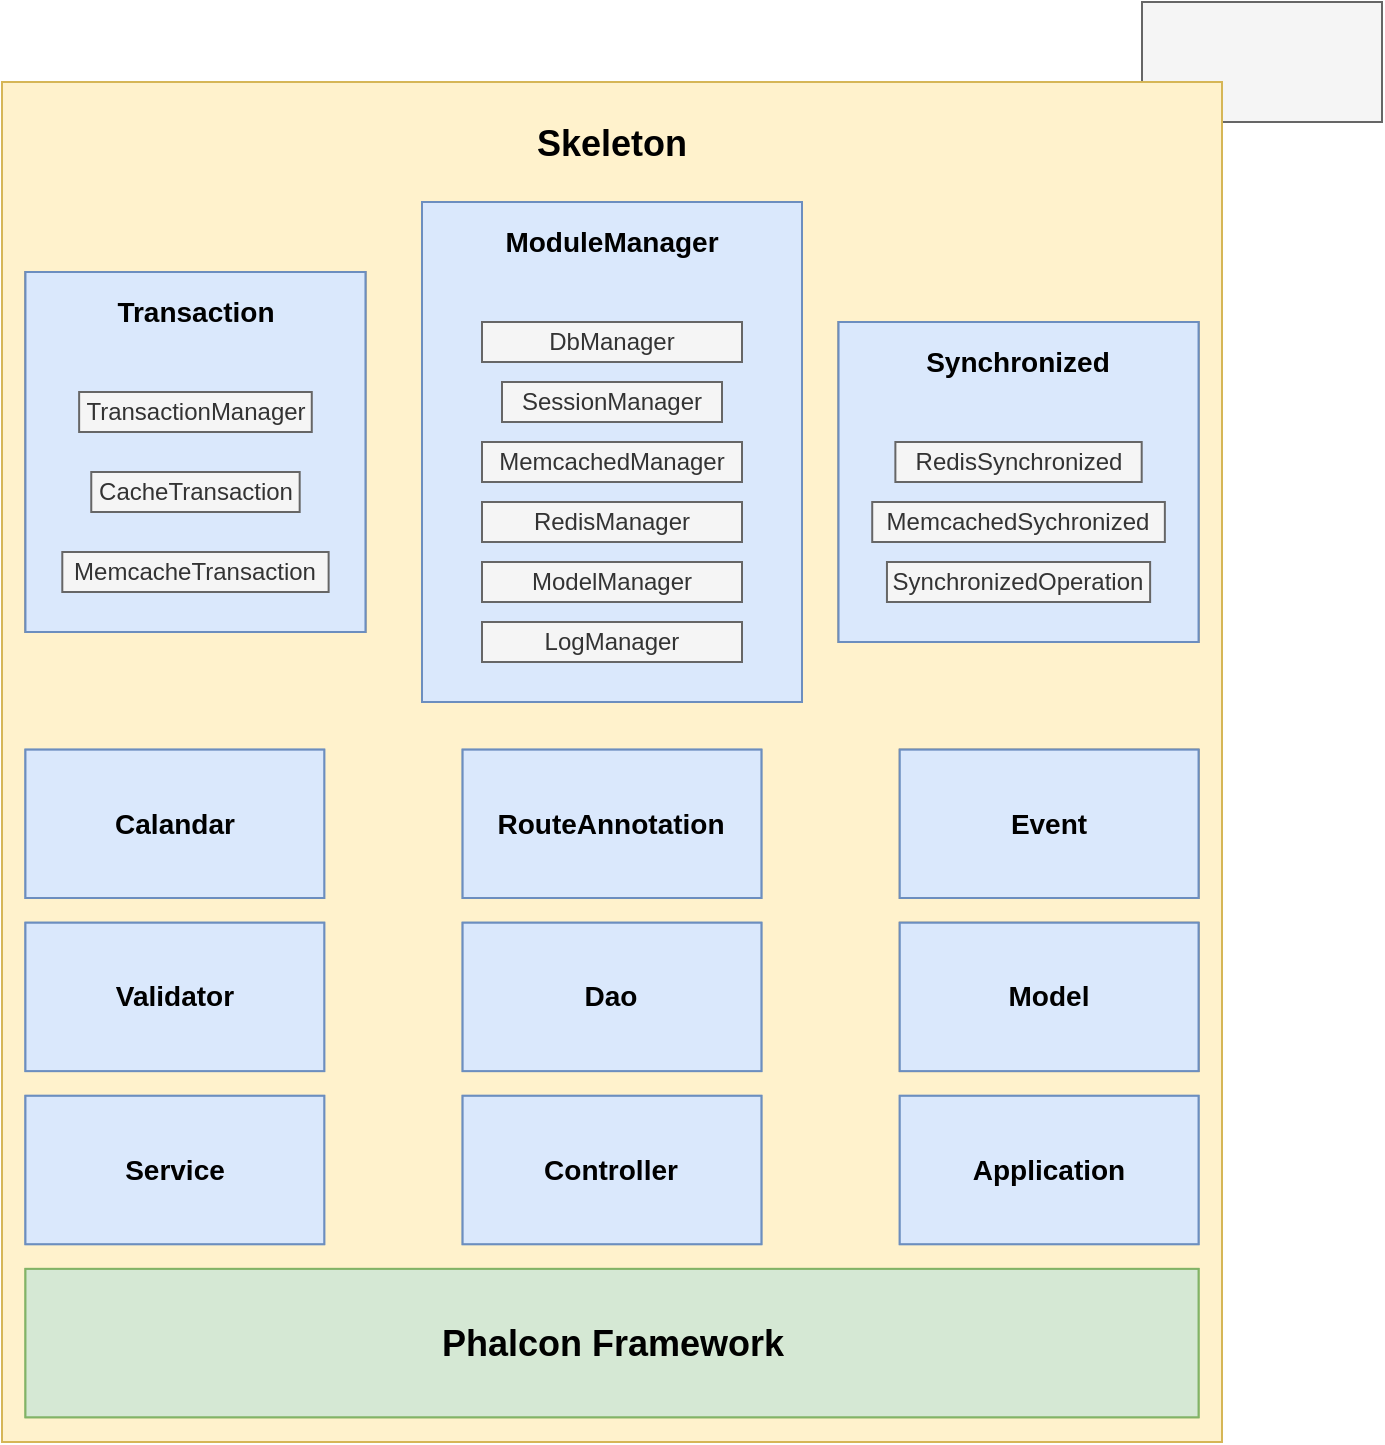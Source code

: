 <mxfile version="12.7.4" type="github">
  <diagram id="fESsGORYJWLkJfKYe1wg" name="Page-1">
    <mxGraphModel dx="460" dy="752" grid="1" gridSize="10" guides="1" tooltips="1" connect="1" arrows="1" fold="1" page="1" pageScale="1" pageWidth="827" pageHeight="1169" math="0" shadow="0">
      <root>
        <mxCell id="0" />
        <mxCell id="1" parent="0" />
        <mxCell id="586JNm73XKSZ_ww5PlsH-11" value="" style="group;fillColor=#dae8fc;strokeColor=#6c8ebf;" vertex="1" connectable="0" parent="1">
          <mxGeometry x="60" y="140" width="450" height="550" as="geometry" />
        </mxCell>
        <mxCell id="586JNm73XKSZ_ww5PlsH-34" value="" style="group;fillColor=#f5f5f5;strokeColor=#666666;fontColor=#333333;" vertex="1" connectable="0" parent="1">
          <mxGeometry x="580" y="70" width="120" height="60" as="geometry" />
        </mxCell>
        <mxCell id="586JNm73XKSZ_ww5PlsH-89" value="" style="group" vertex="1" connectable="0" parent="1">
          <mxGeometry x="10" y="110" width="610" height="680" as="geometry" />
        </mxCell>
        <mxCell id="586JNm73XKSZ_ww5PlsH-4" value="" style="group;fillColor=#fff2cc;strokeColor=#d6b656;" vertex="1" connectable="0" parent="586JNm73XKSZ_ww5PlsH-89">
          <mxGeometry width="610.0" height="680" as="geometry" />
        </mxCell>
        <mxCell id="586JNm73XKSZ_ww5PlsH-2" value="" style="rounded=0;whiteSpace=wrap;html=1;fillColor=#fff2cc;strokeColor=#d6b656;" vertex="1" parent="586JNm73XKSZ_ww5PlsH-4">
          <mxGeometry width="610.0" height="680.0" as="geometry" />
        </mxCell>
        <mxCell id="586JNm73XKSZ_ww5PlsH-3" value="&lt;font style=&quot;font-size: 18px&quot;&gt;&lt;b&gt;Skeleton&lt;/b&gt;&lt;/font&gt;" style="text;html=1;strokeColor=none;fillColor=none;align=center;verticalAlign=middle;whiteSpace=wrap;rounded=0;" vertex="1" parent="586JNm73XKSZ_ww5PlsH-4">
          <mxGeometry y="15.455" width="610.0" height="30.909" as="geometry" />
        </mxCell>
        <mxCell id="586JNm73XKSZ_ww5PlsH-7" value="" style="group;fillColor=#d5e8d4;strokeColor=#82b366;" vertex="1" connectable="0" parent="586JNm73XKSZ_ww5PlsH-4">
          <mxGeometry x="11.731" y="593.455" width="586.538" height="74.182" as="geometry" />
        </mxCell>
        <mxCell id="586JNm73XKSZ_ww5PlsH-5" value="" style="rounded=0;whiteSpace=wrap;html=1;fillColor=#d5e8d4;strokeColor=#82b366;" vertex="1" parent="586JNm73XKSZ_ww5PlsH-7">
          <mxGeometry width="586.538" height="74.182" as="geometry" />
        </mxCell>
        <mxCell id="586JNm73XKSZ_ww5PlsH-6" value="&lt;font style=&quot;font-size: 18px&quot;&gt;&lt;b&gt;Phalcon Framework&lt;/b&gt;&lt;/font&gt;" style="text;html=1;strokeColor=none;fillColor=none;align=center;verticalAlign=middle;whiteSpace=wrap;rounded=0;" vertex="1" parent="586JNm73XKSZ_ww5PlsH-7">
          <mxGeometry y="24.727" width="586.538" height="24.727" as="geometry" />
        </mxCell>
        <mxCell id="586JNm73XKSZ_ww5PlsH-14" value="" style="group;fillColor=#dae8fc;strokeColor=#6c8ebf;" vertex="1" connectable="0" parent="586JNm73XKSZ_ww5PlsH-4">
          <mxGeometry x="448.882" y="506.909" width="149.388" height="74.182" as="geometry" />
        </mxCell>
        <mxCell id="586JNm73XKSZ_ww5PlsH-12" value="" style="rounded=0;whiteSpace=wrap;html=1;fillColor=#dae8fc;strokeColor=#6c8ebf;" vertex="1" parent="586JNm73XKSZ_ww5PlsH-14">
          <mxGeometry width="149.388" height="74.182" as="geometry" />
        </mxCell>
        <mxCell id="586JNm73XKSZ_ww5PlsH-13" value="&lt;font style=&quot;font-size: 14px&quot;&gt;&lt;b&gt;Application&lt;/b&gt;&lt;/font&gt;" style="text;html=1;strokeColor=none;fillColor=none;align=center;verticalAlign=middle;whiteSpace=wrap;rounded=0;" vertex="1" parent="586JNm73XKSZ_ww5PlsH-14">
          <mxGeometry y="24.727" width="149.388" height="24.727" as="geometry" />
        </mxCell>
        <mxCell id="586JNm73XKSZ_ww5PlsH-64" value="" style="group;fillColor=#dae8fc;strokeColor=#6c8ebf;" vertex="1" connectable="0" parent="586JNm73XKSZ_ww5PlsH-4">
          <mxGeometry x="230.311" y="506.909" width="149.388" height="74.182" as="geometry" />
        </mxCell>
        <mxCell id="586JNm73XKSZ_ww5PlsH-65" value="" style="rounded=0;whiteSpace=wrap;html=1;fillColor=#dae8fc;strokeColor=#6c8ebf;" vertex="1" parent="586JNm73XKSZ_ww5PlsH-64">
          <mxGeometry width="149.388" height="74.182" as="geometry" />
        </mxCell>
        <mxCell id="586JNm73XKSZ_ww5PlsH-66" value="&lt;font style=&quot;font-size: 14px&quot;&gt;&lt;b&gt;Controller&lt;/b&gt;&lt;/font&gt;" style="text;html=1;strokeColor=none;fillColor=none;align=center;verticalAlign=middle;whiteSpace=wrap;rounded=0;" vertex="1" parent="586JNm73XKSZ_ww5PlsH-64">
          <mxGeometry y="24.727" width="149.388" height="24.727" as="geometry" />
        </mxCell>
        <mxCell id="586JNm73XKSZ_ww5PlsH-61" value="" style="group;fillColor=#dae8fc;strokeColor=#6c8ebf;" vertex="1" connectable="0" parent="586JNm73XKSZ_ww5PlsH-4">
          <mxGeometry x="11.726" y="506.909" width="149.388" height="74.182" as="geometry" />
        </mxCell>
        <mxCell id="586JNm73XKSZ_ww5PlsH-62" value="" style="rounded=0;whiteSpace=wrap;html=1;fillColor=#dae8fc;strokeColor=#6c8ebf;" vertex="1" parent="586JNm73XKSZ_ww5PlsH-61">
          <mxGeometry width="149.388" height="74.182" as="geometry" />
        </mxCell>
        <mxCell id="586JNm73XKSZ_ww5PlsH-63" value="&lt;font style=&quot;font-size: 14px&quot;&gt;&lt;b&gt;Service&lt;/b&gt;&lt;/font&gt;" style="text;html=1;strokeColor=none;fillColor=none;align=center;verticalAlign=middle;whiteSpace=wrap;rounded=0;" vertex="1" parent="586JNm73XKSZ_ww5PlsH-61">
          <mxGeometry y="24.727" width="149.388" height="24.727" as="geometry" />
        </mxCell>
        <mxCell id="586JNm73XKSZ_ww5PlsH-15" value="" style="group;fillColor=#f5f5f5;strokeColor=#666666;fontColor=#333333;" vertex="1" connectable="0" parent="586JNm73XKSZ_ww5PlsH-4">
          <mxGeometry x="448.878" y="420.364" width="149.388" height="74.182" as="geometry" />
        </mxCell>
        <mxCell id="586JNm73XKSZ_ww5PlsH-16" value="" style="rounded=0;whiteSpace=wrap;html=1;fillColor=#dae8fc;strokeColor=#6c8ebf;" vertex="1" parent="586JNm73XKSZ_ww5PlsH-15">
          <mxGeometry width="149.388" height="74.182" as="geometry" />
        </mxCell>
        <mxCell id="586JNm73XKSZ_ww5PlsH-17" value="&lt;font style=&quot;font-size: 14px&quot;&gt;&lt;b&gt;Model&lt;/b&gt;&lt;/font&gt;" style="text;html=1;strokeColor=none;fillColor=none;align=center;verticalAlign=middle;whiteSpace=wrap;rounded=0;" vertex="1" parent="586JNm73XKSZ_ww5PlsH-15">
          <mxGeometry y="24.727" width="149.388" height="24.727" as="geometry" />
        </mxCell>
        <mxCell id="586JNm73XKSZ_ww5PlsH-94" value="" style="group;fillColor=#dae8fc;strokeColor=#6c8ebf;" vertex="1" connectable="0" parent="586JNm73XKSZ_ww5PlsH-4">
          <mxGeometry x="230.311" y="420.364" width="149.388" height="74.182" as="geometry" />
        </mxCell>
        <mxCell id="586JNm73XKSZ_ww5PlsH-95" value="" style="rounded=0;whiteSpace=wrap;html=1;fillColor=#dae8fc;strokeColor=#6c8ebf;" vertex="1" parent="586JNm73XKSZ_ww5PlsH-94">
          <mxGeometry width="149.388" height="74.182" as="geometry" />
        </mxCell>
        <mxCell id="586JNm73XKSZ_ww5PlsH-96" value="&lt;font style=&quot;font-size: 14px&quot;&gt;&lt;b&gt;Dao&lt;/b&gt;&lt;/font&gt;" style="text;html=1;strokeColor=none;fillColor=none;align=center;verticalAlign=middle;whiteSpace=wrap;rounded=0;" vertex="1" parent="586JNm73XKSZ_ww5PlsH-94">
          <mxGeometry y="24.727" width="149.388" height="24.727" as="geometry" />
        </mxCell>
        <mxCell id="586JNm73XKSZ_ww5PlsH-97" value="" style="group;fillColor=#dae8fc;strokeColor=#6c8ebf;" vertex="1" connectable="0" parent="586JNm73XKSZ_ww5PlsH-4">
          <mxGeometry x="11.726" y="420.364" width="149.388" height="74.182" as="geometry" />
        </mxCell>
        <mxCell id="586JNm73XKSZ_ww5PlsH-98" value="" style="rounded=0;whiteSpace=wrap;html=1;fillColor=#dae8fc;strokeColor=#6c8ebf;" vertex="1" parent="586JNm73XKSZ_ww5PlsH-97">
          <mxGeometry width="149.388" height="74.182" as="geometry" />
        </mxCell>
        <mxCell id="586JNm73XKSZ_ww5PlsH-99" value="&lt;font style=&quot;font-size: 14px&quot;&gt;&lt;b&gt;Validator&lt;/b&gt;&lt;/font&gt;" style="text;html=1;strokeColor=none;fillColor=none;align=center;verticalAlign=middle;whiteSpace=wrap;rounded=0;" vertex="1" parent="586JNm73XKSZ_ww5PlsH-97">
          <mxGeometry y="24.727" width="149.388" height="24.727" as="geometry" />
        </mxCell>
        <mxCell id="586JNm73XKSZ_ww5PlsH-104" value="" style="group;fillColor=#f5f5f5;strokeColor=#666666;fontColor=#333333;" vertex="1" connectable="0" parent="586JNm73XKSZ_ww5PlsH-4">
          <mxGeometry x="448.878" y="333.818" width="149.388" height="74.182" as="geometry" />
        </mxCell>
        <mxCell id="586JNm73XKSZ_ww5PlsH-105" value="" style="rounded=0;whiteSpace=wrap;html=1;fillColor=#dae8fc;strokeColor=#6c8ebf;" vertex="1" parent="586JNm73XKSZ_ww5PlsH-104">
          <mxGeometry width="149.388" height="74.182" as="geometry" />
        </mxCell>
        <mxCell id="586JNm73XKSZ_ww5PlsH-106" value="&lt;font style=&quot;font-size: 14px&quot;&gt;&lt;b&gt;Event&lt;/b&gt;&lt;/font&gt;" style="text;html=1;strokeColor=none;fillColor=none;align=center;verticalAlign=middle;whiteSpace=wrap;rounded=0;" vertex="1" parent="586JNm73XKSZ_ww5PlsH-104">
          <mxGeometry y="24.727" width="149.388" height="24.727" as="geometry" />
        </mxCell>
        <mxCell id="586JNm73XKSZ_ww5PlsH-107" value="" style="group;fillColor=#dae8fc;strokeColor=#6c8ebf;" vertex="1" connectable="0" parent="586JNm73XKSZ_ww5PlsH-4">
          <mxGeometry x="230.311" y="333.818" width="149.388" height="74.182" as="geometry" />
        </mxCell>
        <mxCell id="586JNm73XKSZ_ww5PlsH-108" value="" style="rounded=0;whiteSpace=wrap;html=1;fillColor=#dae8fc;strokeColor=#6c8ebf;" vertex="1" parent="586JNm73XKSZ_ww5PlsH-107">
          <mxGeometry width="149.388" height="74.182" as="geometry" />
        </mxCell>
        <mxCell id="586JNm73XKSZ_ww5PlsH-109" value="&lt;font style=&quot;font-size: 14px&quot;&gt;&lt;b&gt;RouteAnnotation&lt;/b&gt;&lt;/font&gt;" style="text;html=1;strokeColor=none;fillColor=none;align=center;verticalAlign=middle;whiteSpace=wrap;rounded=0;" vertex="1" parent="586JNm73XKSZ_ww5PlsH-107">
          <mxGeometry y="24.727" width="149.388" height="24.727" as="geometry" />
        </mxCell>
        <mxCell id="586JNm73XKSZ_ww5PlsH-110" value="" style="group;fillColor=#dae8fc;strokeColor=#6c8ebf;" vertex="1" connectable="0" parent="586JNm73XKSZ_ww5PlsH-4">
          <mxGeometry x="11.726" y="333.818" width="149.388" height="74.182" as="geometry" />
        </mxCell>
        <mxCell id="586JNm73XKSZ_ww5PlsH-111" value="" style="rounded=0;whiteSpace=wrap;html=1;fillColor=#dae8fc;strokeColor=#6c8ebf;" vertex="1" parent="586JNm73XKSZ_ww5PlsH-110">
          <mxGeometry width="149.388" height="74.182" as="geometry" />
        </mxCell>
        <mxCell id="586JNm73XKSZ_ww5PlsH-112" value="&lt;font style=&quot;font-size: 14px&quot;&gt;&lt;b&gt;Calandar&lt;/b&gt;&lt;/font&gt;" style="text;html=1;strokeColor=none;fillColor=none;align=center;verticalAlign=middle;whiteSpace=wrap;rounded=0;" vertex="1" parent="586JNm73XKSZ_ww5PlsH-110">
          <mxGeometry y="24.727" width="149.388" height="24.727" as="geometry" />
        </mxCell>
        <mxCell id="586JNm73XKSZ_ww5PlsH-52" value="" style="group;fillColor=#f5f5f5;strokeColor=#666666;fontColor=#333333;" vertex="1" connectable="0" parent="586JNm73XKSZ_ww5PlsH-4">
          <mxGeometry x="210" y="60" width="190" height="250" as="geometry" />
        </mxCell>
        <mxCell id="586JNm73XKSZ_ww5PlsH-53" value="" style="rounded=0;whiteSpace=wrap;html=1;fillColor=#dae8fc;strokeColor=#6c8ebf;" vertex="1" parent="586JNm73XKSZ_ww5PlsH-52">
          <mxGeometry width="190" height="250.0" as="geometry" />
        </mxCell>
        <mxCell id="586JNm73XKSZ_ww5PlsH-54" value="&lt;span style=&quot;font-size: 14px&quot;&gt;&lt;b&gt;ModuleManager&lt;/b&gt;&lt;/span&gt;" style="text;html=1;strokeColor=none;fillColor=none;align=center;verticalAlign=middle;whiteSpace=wrap;rounded=0;" vertex="1" parent="586JNm73XKSZ_ww5PlsH-52">
          <mxGeometry y="10" width="190" height="20" as="geometry" />
        </mxCell>
        <mxCell id="586JNm73XKSZ_ww5PlsH-55" value="SessionManager" style="text;html=1;align=center;verticalAlign=middle;whiteSpace=wrap;rounded=0;fillColor=#f5f5f5;strokeColor=#666666;fontColor=#333333;" vertex="1" parent="586JNm73XKSZ_ww5PlsH-52">
          <mxGeometry x="40" y="90" width="110" height="20" as="geometry" />
        </mxCell>
        <mxCell id="586JNm73XKSZ_ww5PlsH-56" value="MemcachedManager" style="text;html=1;align=center;verticalAlign=middle;whiteSpace=wrap;rounded=0;fillColor=#f5f5f5;strokeColor=#666666;fontColor=#333333;" vertex="1" parent="586JNm73XKSZ_ww5PlsH-52">
          <mxGeometry x="30" y="120" width="130" height="20" as="geometry" />
        </mxCell>
        <mxCell id="586JNm73XKSZ_ww5PlsH-57" value="DbManager" style="text;html=1;align=center;verticalAlign=middle;whiteSpace=wrap;rounded=0;fillColor=#f5f5f5;strokeColor=#666666;fontColor=#333333;" vertex="1" parent="586JNm73XKSZ_ww5PlsH-52">
          <mxGeometry x="30" y="60" width="130" height="20" as="geometry" />
        </mxCell>
        <mxCell id="586JNm73XKSZ_ww5PlsH-58" value="RedisManager" style="text;html=1;align=center;verticalAlign=middle;whiteSpace=wrap;rounded=0;fillColor=#f5f5f5;strokeColor=#666666;fontColor=#333333;" vertex="1" parent="586JNm73XKSZ_ww5PlsH-52">
          <mxGeometry x="30" y="150" width="130" height="20" as="geometry" />
        </mxCell>
        <mxCell id="586JNm73XKSZ_ww5PlsH-59" value="ModelManager" style="text;html=1;align=center;verticalAlign=middle;whiteSpace=wrap;rounded=0;fillColor=#f5f5f5;strokeColor=#666666;fontColor=#333333;" vertex="1" parent="586JNm73XKSZ_ww5PlsH-52">
          <mxGeometry x="30" y="180" width="130" height="20" as="geometry" />
        </mxCell>
        <mxCell id="586JNm73XKSZ_ww5PlsH-60" value="LogManager" style="text;html=1;align=center;verticalAlign=middle;whiteSpace=wrap;rounded=0;fillColor=#f5f5f5;strokeColor=#666666;fontColor=#333333;" vertex="1" parent="586JNm73XKSZ_ww5PlsH-52">
          <mxGeometry x="30" y="210" width="130" height="20" as="geometry" />
        </mxCell>
        <mxCell id="586JNm73XKSZ_ww5PlsH-44" value="" style="group;fillColor=#f5f5f5;strokeColor=#666666;fontColor=#333333;" vertex="1" connectable="0" parent="586JNm73XKSZ_ww5PlsH-4">
          <mxGeometry x="11.73" y="95" width="170" height="180" as="geometry" />
        </mxCell>
        <mxCell id="586JNm73XKSZ_ww5PlsH-35" value="" style="rounded=0;whiteSpace=wrap;html=1;fillColor=#dae8fc;strokeColor=#6c8ebf;" vertex="1" parent="586JNm73XKSZ_ww5PlsH-44">
          <mxGeometry width="170" height="180" as="geometry" />
        </mxCell>
        <mxCell id="586JNm73XKSZ_ww5PlsH-36" value="&lt;font style=&quot;font-size: 14px&quot;&gt;&lt;b&gt;Transaction&lt;/b&gt;&lt;/font&gt;" style="text;html=1;strokeColor=none;fillColor=none;align=center;verticalAlign=middle;whiteSpace=wrap;rounded=0;" vertex="1" parent="586JNm73XKSZ_ww5PlsH-44">
          <mxGeometry y="10" width="170" height="20" as="geometry" />
        </mxCell>
        <mxCell id="586JNm73XKSZ_ww5PlsH-45" value="CacheTransaction" style="text;html=1;align=center;verticalAlign=middle;whiteSpace=wrap;rounded=0;fillColor=#f5f5f5;strokeColor=#666666;fontColor=#333333;" vertex="1" parent="586JNm73XKSZ_ww5PlsH-44">
          <mxGeometry x="32.9" y="100" width="104.21" height="20" as="geometry" />
        </mxCell>
        <mxCell id="586JNm73XKSZ_ww5PlsH-46" value="MemcacheTransaction" style="text;html=1;align=center;verticalAlign=middle;whiteSpace=wrap;rounded=0;fillColor=#f5f5f5;strokeColor=#666666;fontColor=#333333;" vertex="1" parent="586JNm73XKSZ_ww5PlsH-44">
          <mxGeometry x="18.42" y="140" width="133.16" height="20" as="geometry" />
        </mxCell>
        <mxCell id="586JNm73XKSZ_ww5PlsH-47" value="TransactionManager" style="text;html=1;align=center;verticalAlign=middle;whiteSpace=wrap;rounded=0;fillColor=#f5f5f5;strokeColor=#666666;fontColor=#333333;" vertex="1" parent="586JNm73XKSZ_ww5PlsH-44">
          <mxGeometry x="26.842" y="60" width="116.316" height="20" as="geometry" />
        </mxCell>
        <mxCell id="586JNm73XKSZ_ww5PlsH-113" value="" style="group" vertex="1" connectable="0" parent="586JNm73XKSZ_ww5PlsH-4">
          <mxGeometry x="418.27" y="120" width="180" height="160" as="geometry" />
        </mxCell>
        <mxCell id="586JNm73XKSZ_ww5PlsH-77" value="" style="group;fillColor=#f5f5f5;strokeColor=#666666;fontColor=#333333;" vertex="1" connectable="0" parent="586JNm73XKSZ_ww5PlsH-113">
          <mxGeometry width="180" height="160" as="geometry" />
        </mxCell>
        <mxCell id="586JNm73XKSZ_ww5PlsH-78" value="" style="rounded=0;whiteSpace=wrap;html=1;fillColor=#dae8fc;strokeColor=#6c8ebf;" vertex="1" parent="586JNm73XKSZ_ww5PlsH-113">
          <mxGeometry width="180" height="160" as="geometry" />
        </mxCell>
        <mxCell id="586JNm73XKSZ_ww5PlsH-79" value="&lt;span style=&quot;font-size: 14px&quot;&gt;&lt;b&gt;Synchronized&lt;/b&gt;&lt;/span&gt;" style="text;html=1;strokeColor=none;fillColor=none;align=center;verticalAlign=middle;whiteSpace=wrap;rounded=0;" vertex="1" parent="586JNm73XKSZ_ww5PlsH-113">
          <mxGeometry y="10" width="180" height="20" as="geometry" />
        </mxCell>
        <mxCell id="586JNm73XKSZ_ww5PlsH-80" value="MemcachedSychronized" style="text;html=1;align=center;verticalAlign=middle;whiteSpace=wrap;rounded=0;fillColor=#f5f5f5;strokeColor=#666666;fontColor=#333333;" vertex="1" parent="586JNm73XKSZ_ww5PlsH-113">
          <mxGeometry x="16.84" y="90" width="146.32" height="20" as="geometry" />
        </mxCell>
        <mxCell id="586JNm73XKSZ_ww5PlsH-81" value="SynchronizedOperation" style="text;html=1;align=center;verticalAlign=middle;whiteSpace=wrap;rounded=0;fillColor=#f5f5f5;strokeColor=#666666;fontColor=#333333;" vertex="1" parent="586JNm73XKSZ_ww5PlsH-113">
          <mxGeometry x="24.21" y="120" width="131.58" height="20" as="geometry" />
        </mxCell>
        <mxCell id="586JNm73XKSZ_ww5PlsH-82" value="RedisSynchronized" style="text;html=1;align=center;verticalAlign=middle;whiteSpace=wrap;rounded=0;fillColor=#f5f5f5;strokeColor=#666666;fontColor=#333333;" vertex="1" parent="586JNm73XKSZ_ww5PlsH-113">
          <mxGeometry x="28.421" y="60" width="123.158" height="20" as="geometry" />
        </mxCell>
      </root>
    </mxGraphModel>
  </diagram>
</mxfile>

